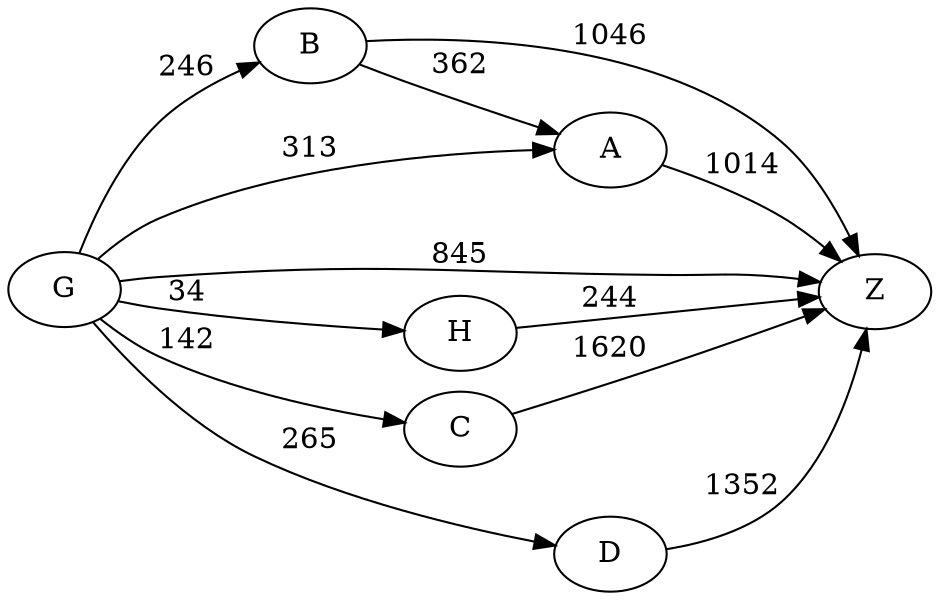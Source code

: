 digraph G {
	rankdir=LR size="8,5"
	G
	B
	G -> B [label=246]
	G
	Z
	G -> Z [label=845]
	G
	H
	G -> H [label=34]
	G
	A
	G -> A [label=313]
	G
	C
	G -> C [label=142]
	G
	D
	G -> D [label=265]
	B
	A
	B -> A [label=362]
	B
	Z
	B -> Z [label=1046]
	A
	Z
	A -> Z [label=1014]
	H
	Z
	H -> Z [label=244]
	C
	Z
	C -> Z [label=1620]
	D
	Z
	D -> Z [label=1352]
}
